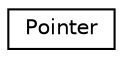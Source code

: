 digraph "Graphical Class Hierarchy"
{
  edge [fontname="Helvetica",fontsize="10",labelfontname="Helvetica",labelfontsize="10"];
  node [fontname="Helvetica",fontsize="10",shape=record];
  rankdir="LR";
  Node0 [label="Pointer",height=0.2,width=0.4,color="black", fillcolor="white", style="filled",URL="$struct_pointer.html"];
}
